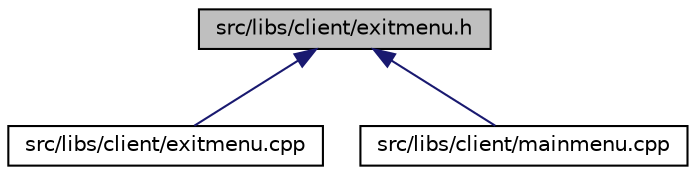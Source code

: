 digraph "src/libs/client/exitmenu.h"
{
  edge [fontname="Helvetica",fontsize="10",labelfontname="Helvetica",labelfontsize="10"];
  node [fontname="Helvetica",fontsize="10",shape=record];
  Node1 [label="src/libs/client/exitmenu.h",height=0.2,width=0.4,color="black", fillcolor="grey75", style="filled", fontcolor="black"];
  Node1 -> Node2 [dir="back",color="midnightblue",fontsize="10",style="solid",fontname="Helvetica"];
  Node2 [label="src/libs/client/exitmenu.cpp",height=0.2,width=0.4,color="black", fillcolor="white", style="filled",URL="$exitmenu_8cpp.html"];
  Node1 -> Node3 [dir="back",color="midnightblue",fontsize="10",style="solid",fontname="Helvetica"];
  Node3 [label="src/libs/client/mainmenu.cpp",height=0.2,width=0.4,color="black", fillcolor="white", style="filled",URL="$mainmenu_8cpp.html"];
}
